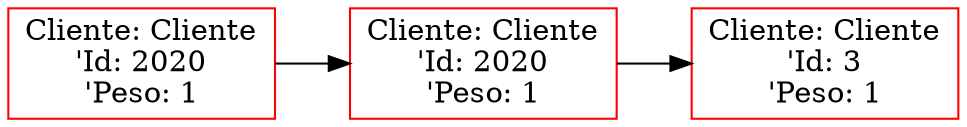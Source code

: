  digraph G {
 rankdir=LR;
 node0 [label="Cliente: Cliente\n'Id: 2020\n'Peso: 1", color="red", shape="rectangle"];
 node1 [label="Cliente: Cliente\n'Id: 2020\n'Peso: 1", color="red", shape="rectangle"];
 node0 -> node1 [dir="forward"];
 node2 [label="Cliente: Cliente\n'Id: 3\n'Peso: 1", color="red", shape="rectangle"];
 node1 -> node2 [dir="forward"];
 }
